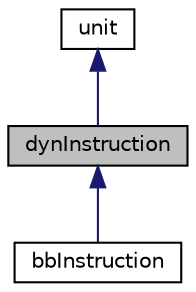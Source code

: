 digraph G
{
  edge [fontname="Helvetica",fontsize="10",labelfontname="Helvetica",labelfontsize="10"];
  node [fontname="Helvetica",fontsize="10",shape=record];
  Node1 [label="dynInstruction",height=0.2,width=0.4,color="black", fillcolor="grey75", style="filled" fontcolor="black"];
  Node2 -> Node1 [dir=back,color="midnightblue",fontsize="10",style="solid",fontname="Helvetica"];
  Node2 [label="unit",height=0.2,width=0.4,color="black", fillcolor="white", style="filled",URL="$classunit.html"];
  Node1 -> Node3 [dir=back,color="midnightblue",fontsize="10",style="solid",fontname="Helvetica"];
  Node3 [label="bbInstruction",height=0.2,width=0.4,color="black", fillcolor="white", style="filled",URL="$classbbInstruction.html"];
}
